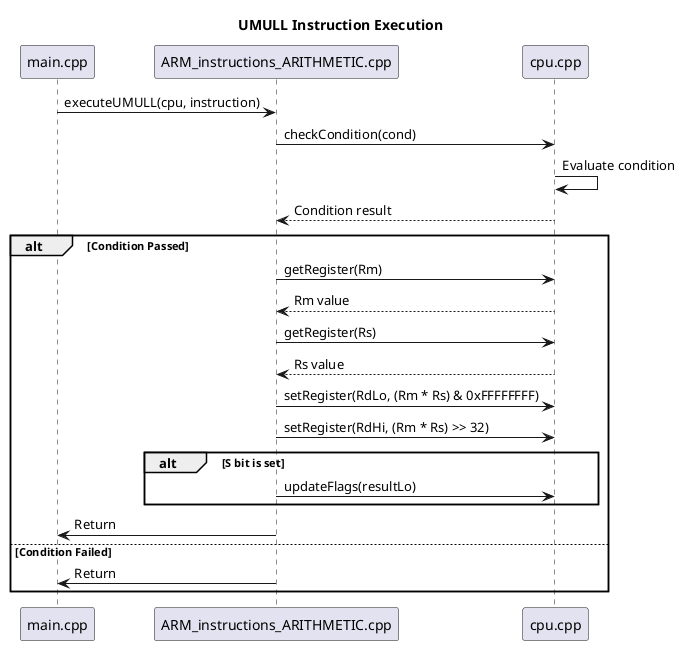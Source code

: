 @startuml

title UMULL Instruction Execution

participant "main.cpp" as Main
participant "ARM_instructions_ARITHMETIC.cpp" as ARITH
participant "cpu.cpp" as CPU

Main -> ARITH: executeUMULL(cpu, instruction)
ARITH -> CPU: checkCondition(cond)
CPU -> CPU: Evaluate condition
CPU --> ARITH: Condition result
alt Condition Passed
    ARITH -> CPU: getRegister(Rm)
    CPU --> ARITH: Rm value
    ARITH -> CPU: getRegister(Rs)
    CPU --> ARITH: Rs value
    ARITH -> CPU: setRegister(RdLo, (Rm * Rs) & 0xFFFFFFFF)
    ARITH -> CPU: setRegister(RdHi, (Rm * Rs) >> 32)
    alt S bit is set
        ARITH -> CPU: updateFlags(resultLo)
    end
    ARITH -> Main: Return
else Condition Failed
    ARITH -> Main: Return
end

@enduml